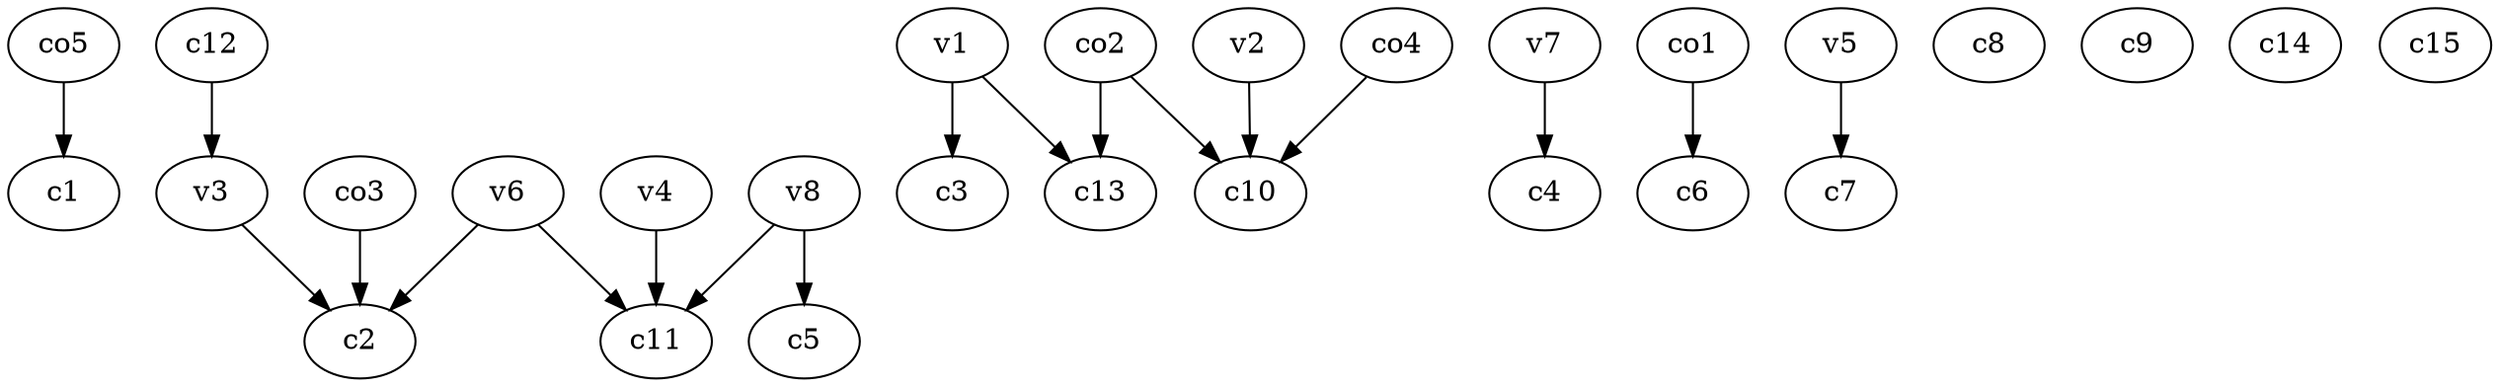 strict digraph  {
c1;
c2;
c3;
c4;
c5;
c6;
c7;
c8;
c9;
c10;
c11;
c12;
c13;
c14;
c15;
v1;
v2;
v3;
v4;
v5;
v6;
v7;
v8;
co1;
co2;
co3;
co4;
co5;
c12 -> v3  [weight=1];
v1 -> c13  [weight=1];
v1 -> c3  [weight=1];
v2 -> c10  [weight=1];
v3 -> c2  [weight=1];
v4 -> c11  [weight=1];
v5 -> c7  [weight=1];
v6 -> c2  [weight=1];
v6 -> c11  [weight=1];
v7 -> c4  [weight=1];
v8 -> c11  [weight=1];
v8 -> c5  [weight=1];
co1 -> c6  [weight=1];
co2 -> c13  [weight=1];
co2 -> c10  [weight=1];
co3 -> c2  [weight=1];
co4 -> c10  [weight=1];
co5 -> c1  [weight=1];
}
